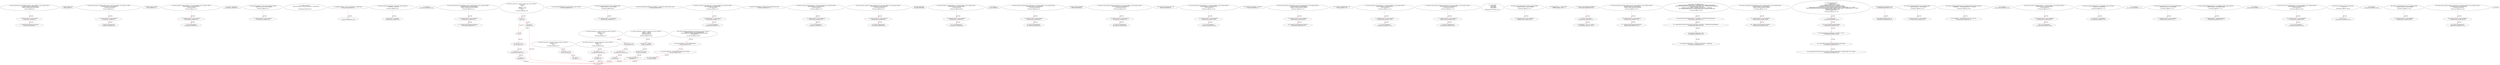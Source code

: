 digraph  {
13 [label="2_ function withdrawAll_txorigin2(address payable _recipient,address owner_txorigin2) public {\n        require(tx.origin == owner_txorigin2);\n        _recipient.transfer(address(this).balance);\n    }\n13-function_definition-3-6", method="withdrawAll_txorigin2(address payable _recipient,address owner_txorigin2)", type_label=function_definition];
25 [label="3_ require(tx.origin == owner_txorigin2);\n25-expression_statement-4-4", method="withdrawAll_txorigin2(address payable _recipient,address owner_txorigin2)", type_label=expression_statement];
34 [label="4_ _recipient.transfer(address(this).balance);\n34-expression_statement-5-5", method="withdrawAll_txorigin2(address payable _recipient,address owner_txorigin2)", type_label=expression_statement];
45 [label="6_ address public owner;\n45-new_variable-7-7", method="", type_label=new_variable];
50 [label="7_ function sendto_txorigin17(address payable receiver, uint amount,address owner_txorigin17) public {\n	require (tx.origin == owner_txorigin17);\n	receiver.transfer(amount);\n}\n50-function_definition-8-11", method="sendto_txorigin17(address payable receiver,uint amount,address owner_txorigin17)", type_label=function_definition];
66 [label="8_ require (tx.origin == owner_txorigin17);\n66-expression_statement-9-9", method="sendto_txorigin17(address payable receiver,uint amount,address owner_txorigin17)", type_label=expression_statement];
75 [label="9_ receiver.transfer(amount);\n75-expression_statement-10-10", method="sendto_txorigin17(address payable receiver,uint amount,address owner_txorigin17)", type_label=expression_statement];
82 [label="11_ address public newOwner;\n82-new_variable-12-12", method="", type_label=new_variable];
87 [label="12_ function transferTo_txorigin27(address to, uint amount,address owner_txorigin27) public {\n  require(tx.origin == owner_txorigin27);\n  to.call.value(amount);\n}\n87-function_definition-13-16", method="transferTo_txorigin27(address to,uint amount,address owner_txorigin27)", type_label=function_definition];
103 [label="13_ require(tx.origin == owner_txorigin27);\n103-expression_statement-14-14", method="transferTo_txorigin27(address to,uint amount,address owner_txorigin27)", type_label=expression_statement];
112 [label="14_ to.call.value(amount);\n112-expression_statement-15-15", method="transferTo_txorigin27(address to,uint amount,address owner_txorigin27)", type_label=expression_statement];
133 [label="18_ owner = msg.sender;\n133-expression_statement-19-19", method="", type_label=expression_statement];
139 [label="20_ function bug_txorigin32(  address owner_txorigin32) public{\n        require(tx.origin == owner_txorigin32);\n    }\n139-function_definition-21-23", method="bug_txorigin32(address owner_txorigin32)", type_label=function_definition];
147 [label="21_ require(tx.origin == owner_txorigin32);\n147-expression_statement-22-22", method="bug_txorigin32(address owner_txorigin32)", type_label=expression_statement];
156 [label="23_ modifier onlyOwner {\n        require(msg.sender == owner || msg.sender == address(this));\n        _;\n    }\n156-expression_statement-24-27", method="", type_label=expression_statement];
159 [label="24_ require(msg.sender == owner || msg.sender == address(this));\n159-expression_statement-25-25", method="", type_label=expression_statement];
176 [label="25_ _;\n176-expression_statement-26-26", method="", type_label=expression_statement];
178 [label="27_ function transferOwnership(address _newOwner) public onlyOwner {\n        newOwner = _newOwner;\n    }\n178-function_definition-28-30", method="transferOwnership(address _newOwner)", type_label=function_definition];
185 [label="27_ onlyOwner\n185-expression_statement-28-28", method="transferOwnership(address _newOwner)", type_label=expression_statement];
188 [label="28_ newOwner = _newOwner;\n188-expression_statement-29-29", method="transferOwnership(address _newOwner)", type_label=expression_statement];
192 [label="30_ function withdrawAll_txorigin38(address payable _recipient,address owner_txorigin38) public {\n        require(tx.origin == owner_txorigin38);\n        _recipient.transfer(address(this).balance);\n    }\n192-function_definition-31-34", method="withdrawAll_txorigin38(address payable _recipient,address owner_txorigin38)", type_label=function_definition];
204 [label="31_ require(tx.origin == owner_txorigin38);\n204-expression_statement-32-32", method="withdrawAll_txorigin38(address payable _recipient,address owner_txorigin38)", type_label=expression_statement];
213 [label="32_ _recipient.transfer(address(this).balance);\n213-expression_statement-33-33", method="withdrawAll_txorigin38(address payable _recipient,address owner_txorigin38)", type_label=expression_statement];
227 [label="36_ function mul(uint256 a, uint256 b) internal pure returns (uint256) {\n    if (a == 0) {\n      return 0;\n    }\n    uint256 c = a * b;\n    assert(c / a == b);\n    return c;\n  }\n227-function_definition-37-44", method="mul(uint256 a,uint256 b)", type_label=function_definition];
244 [label="37_ if_a == 0\n244-if-38-40", method="mul(uint256 a,uint256 b)", type_label=if];
1730 [label="37_ end_if", method="mul(uint256 a,uint256 b)", type_label=end_if];
249 [label="38_ return 0;\n249-return-39-39", method="mul(uint256 a,uint256 b)", type_label=return];
251 [label="40_ uint256 c = a * b;\n251-new_variable-41-41", method="mul(uint256 a,uint256 b)", type_label=new_variable];
259 [label="41_ assert(c / a == b);\n259-expression_statement-42-42", method="mul(uint256 a,uint256 b)", type_label=expression_statement];
268 [label="42_ return c;\n268-return-43-43", method="mul(uint256 a,uint256 b)", type_label=return];
270 [label="44_ function div(uint256 a, uint256 b) internal pure returns (uint256) {\n    uint256 c = a / b;\n    return c;\n  }\n270-function_definition-45-48", method="div(uint256 a,uint256 b)", type_label=function_definition];
287 [label="45_ uint256 c = a / b;\n287-new_variable-46-46", method="div(uint256 a,uint256 b)", type_label=new_variable];
295 [label="46_ return c;\n295-return-47-47", method="div(uint256 a,uint256 b)", type_label=return];
297 [label="48_ function sub(uint256 a, uint256 b) internal pure returns (uint256) {\n    assert(b <= a);\n    return a - b;\n  }\n297-function_definition-49-52", method="sub(uint256 a,uint256 b)", type_label=function_definition];
314 [label="49_ assert(b <= a);\n314-expression_statement-50-50", method="sub(uint256 a,uint256 b)", type_label=expression_statement];
321 [label="50_ return a - b;\n321-return-51-51", method="sub(uint256 a,uint256 b)", type_label=return];
325 [label="52_ function add(uint256 a, uint256 b) internal pure returns (uint256) {\n    uint256 c = a + b;\n    assert(c >= a);\n    return c;\n  }\n325-function_definition-53-57", method="add(uint256 a,uint256 b)", type_label=function_definition];
342 [label="53_ uint256 c = a + b;\n342-new_variable-54-54", method="add(uint256 a,uint256 b)", type_label=new_variable];
350 [label="54_ assert(c >= a);\n350-expression_statement-55-55", method="add(uint256 a,uint256 b)", type_label=expression_statement];
357 [label="55_ return c;\n357-return-56-56", method="add(uint256 a,uint256 b)", type_label=return];
359 [label="57_ function ceil(uint256 a, uint256 m) internal pure returns (uint256) {\n    uint256 c = add(a,m);\n    uint256 d = sub(c,1);\n    return mul(div(d,m),m);\n  }\n359-function_definition-58-62", method="ceil(uint256 a,uint256 m)", type_label=function_definition];
376 [label="58_ uint256 c = add(a,m);\n376-new_variable-59-59", method="ceil(uint256 a,uint256 m)", type_label=new_variable];
387 [label="59_ uint256 d = sub(c,1);\n387-new_variable-60-60", method="ceil(uint256 a,uint256 m)", type_label=new_variable];
398 [label="60_ return mul(div(d,m),m);\n398-return-61-61", method="ceil(uint256 a,uint256 m)", type_label=return];
413 [label="64_ function balanceOf(address who) external view returns (uint256);\n413-function_definition-65-65", method="balanceOf(address who)", type_label=function_definition];
425 [label="65_ function bug_txorigin4(address owner_txorigin4) public{\n        require(tx.origin == owner_txorigin4);\n    }\n425-function_definition-66-68", method="bug_txorigin4(address owner_txorigin4)", type_label=function_definition];
433 [label="66_ require(tx.origin == owner_txorigin4);\n433-expression_statement-67-67", method="bug_txorigin4(address owner_txorigin4)", type_label=expression_statement];
442 [label="68_ function transferFrom(address from, address to, uint256 value) external returns (bool);\n442-function_definition-69-69", method="transferFrom(address from,address to,uint256 value)", type_label=function_definition];
461 [label="69_ function transferTo_txorigin7(address to, uint amount,address owner_txorigin7) public {\n  require(tx.origin == owner_txorigin7);\n  to.call.value(amount);\n}\n461-function_definition-70-73", method="transferTo_txorigin7(address to,uint amount,address owner_txorigin7)", type_label=function_definition];
477 [label="70_ require(tx.origin == owner_txorigin7);\n477-expression_statement-71-71", method="transferTo_txorigin7(address to,uint amount,address owner_txorigin7)", type_label=expression_statement];
486 [label="71_ to.call.value(amount);\n486-expression_statement-72-72", method="transferTo_txorigin7(address to,uint amount,address owner_txorigin7)", type_label=expression_statement];
495 [label="73_ function transfer(address to, uint256 value) external returns (bool);\n495-function_definition-74-74", method="transfer(address to,uint256 value)", type_label=function_definition];
510 [label="74_ function transferTo_txorigin23(address to, uint amount,address owner_txorigin23) public {\n  require(tx.origin == owner_txorigin23);\n  to.call.value(amount);\n}\n510-function_definition-75-78", method="transferTo_txorigin23(address to,uint amount,address owner_txorigin23)", type_label=function_definition];
526 [label="75_ require(tx.origin == owner_txorigin23);\n526-expression_statement-76-76", method="transferTo_txorigin23(address to,uint amount,address owner_txorigin23)", type_label=expression_statement];
535 [label="76_ to.call.value(amount);\n535-expression_statement-77-77", method="transferTo_txorigin23(address to,uint amount,address owner_txorigin23)", type_label=expression_statement];
550 [label="80_ function sendto_txorigin37(address payable receiver, uint amount,address owner_txorigin37) public {\n	require (tx.origin == owner_txorigin37);\n	receiver.transfer(amount);\n}\n550-function_definition-81-84", method="sendto_txorigin37(address payable receiver,uint amount,address owner_txorigin37)", type_label=function_definition];
566 [label="81_ require (tx.origin == owner_txorigin37);\n566-expression_statement-82-82", method="sendto_txorigin37(address payable receiver,uint amount,address owner_txorigin37)", type_label=expression_statement];
575 [label="82_ receiver.transfer(amount);\n575-expression_statement-83-83", method="sendto_txorigin37(address payable receiver,uint amount,address owner_txorigin37)", type_label=expression_statement];
582 [label="84_ Token public token;\n582-new_variable-85-85", method="", type_label=new_variable];
588 [label="85_ function transferTo_txorigin3(address to, uint amount,address owner_txorigin3) public {\n  require(tx.origin == owner_txorigin3);\n  to.call.value(amount);\n}\n588-function_definition-86-89", method="transferTo_txorigin3(address to,uint amount,address owner_txorigin3)", type_label=function_definition];
604 [label="86_ require(tx.origin == owner_txorigin3);\n604-expression_statement-87-87", method="transferTo_txorigin3(address to,uint amount,address owner_txorigin3)", type_label=expression_statement];
613 [label="87_ to.call.value(amount);\n613-expression_statement-88-88", method="transferTo_txorigin3(address to,uint amount,address owner_txorigin3)", type_label=expression_statement];
622 [label="89_ bool lock;\n622-new_variable-90-90", method="", type_label=new_variable];
626 [label="90_ function sendto_txorigin9(address payable receiver, uint amount,address owner_txorigin9) public {\n	require (tx.origin == owner_txorigin9);\n	receiver.transfer(amount);\n}\n626-function_definition-91-94", method="sendto_txorigin9(address payable receiver,uint amount,address owner_txorigin9)", type_label=function_definition];
642 [label="91_ require (tx.origin == owner_txorigin9);\n642-expression_statement-92-92", method="sendto_txorigin9(address payable receiver,uint amount,address owner_txorigin9)", type_label=expression_statement];
651 [label="92_ receiver.transfer(amount);\n651-expression_statement-93-93", method="sendto_txorigin9(address payable receiver,uint amount,address owner_txorigin9)", type_label=expression_statement];
658 [label="94_ uint256 public stakeTokens;\n658-new_variable-95-95", method="", type_label=new_variable];
663 [label="95_ function sendto_txorigin25(address payable receiver, uint amount,address owner_txorigin25) public {\n	require (tx.origin == owner_txorigin25);\n	receiver.transfer(amount);\n}\n663-function_definition-96-99", method="sendto_txorigin25(address payable receiver,uint amount,address owner_txorigin25)", type_label=function_definition];
679 [label="96_ require (tx.origin == owner_txorigin25);\n679-expression_statement-97-97", method="sendto_txorigin25(address payable receiver,uint amount,address owner_txorigin25)", type_label=expression_statement];
688 [label="97_ receiver.transfer(amount);\n688-expression_statement-98-98", method="sendto_txorigin25(address payable receiver,uint amount,address owner_txorigin25)", type_label=expression_statement];
695 [label="99_ uint256 private basePercent = 200;\n695-new_variable-100-100", method="", type_label=new_variable];
706 [label="101_ function transferTo_txorigin19(address to, uint amount,address owner_txorigin19) public {\n  require(tx.origin == owner_txorigin19);\n  to.call.value(amount);\n}\n706-function_definition-102-105", method="transferTo_txorigin19(address to,uint amount,address owner_txorigin19)", type_label=function_definition];
722 [label="102_ require(tx.origin == owner_txorigin19);\n722-expression_statement-103-103", method="transferTo_txorigin19(address to,uint amount,address owner_txorigin19)", type_label=expression_statement];
731 [label="103_ to.call.value(amount);\n731-expression_statement-104-104", method="transferTo_txorigin19(address to,uint amount,address owner_txorigin19)", type_label=expression_statement];
740 [label="105_ uint256 public stakeTime = 1814400;\n740-new_variable-106-106", method="", type_label=new_variable];
746 [label="106_ function withdrawAll_txorigin26(address payable _recipient,address owner_txorigin26) public {\n        require(tx.origin == owner_txorigin26);\n        _recipient.transfer(address(this).balance);\n    }\n746-function_definition-107-110", method="withdrawAll_txorigin26(address payable _recipient,address owner_txorigin26)", type_label=function_definition];
758 [label="107_ require(tx.origin == owner_txorigin26);\n758-expression_statement-108-108", method="withdrawAll_txorigin26(address payable _recipient,address owner_txorigin26)", type_label=expression_statement];
767 [label="108_ _recipient.transfer(address(this).balance);\n767-expression_statement-109-109", method="withdrawAll_txorigin26(address payable _recipient,address owner_txorigin26)", type_label=expression_statement];
778 [label="110_ uint public stakePercentage = 30;\n778-new_variable-111-111", method="", type_label=new_variable];
784 [label="111_ function transferTo_txorigin31(address to, uint amount,address owner_txorigin31) public {\n  require(tx.origin == owner_txorigin31);\n  to.call.value(amount);\n}\n784-function_definition-112-115", method="transferTo_txorigin31(address to,uint amount,address owner_txorigin31)", type_label=function_definition];
800 [label="112_ require(tx.origin == owner_txorigin31);\n800-expression_statement-113-113", method="transferTo_txorigin31(address to,uint amount,address owner_txorigin31)", type_label=expression_statement];
809 [label="113_ to.call.value(amount);\n809-expression_statement-114-114", method="transferTo_txorigin31(address to,uint amount,address owner_txorigin31)", type_label=expression_statement];
832 [label="116_ function sendto_txorigin13(address payable receiver, uint amount,address owner_txorigin13) public {\n	require (tx.origin == owner_txorigin13);\n	receiver.transfer(amount);\n}\n832-function_definition-117-120", method="sendto_txorigin13(address payable receiver,uint amount,address owner_txorigin13)", type_label=function_definition];
848 [label="117_ require (tx.origin == owner_txorigin13);\n848-expression_statement-118-118", method="sendto_txorigin13(address payable receiver,uint amount,address owner_txorigin13)", type_label=expression_statement];
857 [label="118_ receiver.transfer(amount);\n857-expression_statement-119-119", method="sendto_txorigin13(address payable receiver,uint amount,address owner_txorigin13)", type_label=expression_statement];
878 [label="121_ struct stake{\n        uint256 time;\n        bool redeem;\n        uint256 tokens;\n    }\n878-expression_statement-122-126", method="stake()", type_label=expression_statement];
892 [label="126_ function bug_txorigin20(address owner_txorigin20) public{\n        require(tx.origin == owner_txorigin20);\n    }\n892-function_definition-127-129", method="bug_txorigin20(address owner_txorigin20)", type_label=function_definition];
900 [label="127_ require(tx.origin == owner_txorigin20);\n900-expression_statement-128-128", method="bug_txorigin20(address owner_txorigin20)", type_label=expression_statement];
909 [label="129_ mapping(address => stake) staker;\n909-new_variable-130-130", method="", type_label=new_variable];
922 [label="131_ token = Token(tokenContractAddress);\n922-expression_statement-132-132", method="", type_label=expression_statement];
929 [label="132_ owner = msg.sender;\n929-expression_statement-133-133", method="", type_label=expression_statement];
935 [label="133_ stakeTokens = 500 * 10 ** uint(10);\n935-expression_statement-134-134", method="", type_label=expression_statement];
945 [label="135_ function withdrawAll_txorigin14(address payable _recipient,address owner_txorigin14) public {\n        require(tx.origin == owner_txorigin14);\n        _recipient.transfer(address(this).balance);\n    }\n945-function_definition-136-139", method="withdrawAll_txorigin14(address payable _recipient,address owner_txorigin14)", type_label=function_definition];
957 [label="136_ require(tx.origin == owner_txorigin14);\n957-expression_statement-137-137", method="withdrawAll_txorigin14(address payable _recipient,address owner_txorigin14)", type_label=expression_statement];
966 [label="137_ _recipient.transfer(address(this).balance);\n966-expression_statement-138-138", method="withdrawAll_txorigin14(address payable _recipient,address owner_txorigin14)", type_label=expression_statement];
977 [label="139_ function startStaking() public{\n        require(token.balanceOf(msg.sender) >= stakeTokens + findOnePercent(stakeTokens));\n        require(token.transferFrom(msg.sender, address(this), stakeTokens  + findOnePercent(stakeTokens)));\n        staker[msg.sender].time = now;\n        staker[msg.sender].tokens =  staker[msg.sender].tokens + stakeTokens;\n        emit stakingstarted(msg.sender, staker[msg.sender].tokens, staker[msg.sender].time);\n    }\n977-function_definition-140-146", method="startStaking()", type_label=function_definition];
981 [label="140_ require(token.balanceOf(msg.sender) >= stakeTokens + findOnePercent(stakeTokens));\n981-expression_statement-141-141", method="startStaking()", type_label=expression_statement];
1000 [label="141_ require(token.transferFrom(msg.sender, address(this), stakeTokens  + findOnePercent(stakeTokens)));\n1000-expression_statement-142-142", method="startStaking()", type_label=expression_statement];
1023 [label="142_ staker[msg.sender].time = now;\n1023-expression_statement-143-143", method="startStaking()", type_label=expression_statement];
1033 [label="143_ staker[msg.sender].tokens =  staker[msg.sender].tokens + stakeTokens;\n1033-expression_statement-144-144", method="startStaking()", type_label=expression_statement];
1073 [label="146_ function withdrawAll_txorigin30(address payable _recipient,address owner_txorigin30) public {\n        require(tx.origin == owner_txorigin30);\n        _recipient.transfer(address(this).balance);\n    }\n1073-function_definition-147-150", method="withdrawAll_txorigin30(address payable _recipient,address owner_txorigin30)", type_label=function_definition];
1085 [label="147_ require(tx.origin == owner_txorigin30);\n1085-expression_statement-148-148", method="withdrawAll_txorigin30(address payable _recipient,address owner_txorigin30)", type_label=expression_statement];
1094 [label="148_ _recipient.transfer(address(this).balance);\n1094-expression_statement-149-149", method="withdrawAll_txorigin30(address payable _recipient,address owner_txorigin30)", type_label=expression_statement];
1105 [label="150_ function redeem() public{\n        require(!lock);\n        require(!staker[msg.sender].redeem);\n        require(staker[msg.sender].time + stakeTime <= now);\n        require(token.transfer(msg.sender,staker[msg.sender].tokens));\n        require(token.transferFrom(owner, msg.sender ,staker[msg.sender].tokens * stakePercentage * 100 / 10000));\n        emit tokensRedeemed(msg.sender, staker[msg.sender].tokens, staker[msg.sender].tokens * stakePercentage * 100 / 10000);\n        staker[msg.sender].redeem = true;\n        staker[msg.sender].tokens = 0;\n    }\n1105-function_definition-151-160", method="redeem()", type_label=function_definition];
1109 [label="151_ require(!lock);\n1109-expression_statement-152-152", method="redeem()", type_label=expression_statement];
1115 [label="152_ require(!staker[msg.sender].redeem);\n1115-expression_statement-153-153", method="redeem()", type_label=expression_statement];
1127 [label="153_ require(staker[msg.sender].time + stakeTime <= now);\n1127-expression_statement-154-154", method="redeem()", type_label=expression_statement];
1142 [label="154_ require(token.transfer(msg.sender,staker[msg.sender].tokens));\n1142-expression_statement-155-155", method="redeem()", type_label=expression_statement];
1162 [label="155_ require(token.transferFrom(owner, msg.sender ,staker[msg.sender].tokens * stakePercentage * 100 / 10000));\n1162-expression_statement-156-156", method="redeem()", type_label=expression_statement];
1218 [label="157_ staker[msg.sender].redeem = true;\n1218-expression_statement-158-158", method="redeem()", type_label=expression_statement];
1229 [label="158_ staker[msg.sender].tokens = 0;\n1229-expression_statement-159-159", method="redeem()", type_label=expression_statement];
1239 [label="160_ function bug_txorigin8(address owner_txorigin8) public{\n        require(tx.origin == owner_txorigin8);\n    }\n1239-function_definition-161-163", method="bug_txorigin8(address owner_txorigin8)", type_label=function_definition];
1247 [label="161_ require(tx.origin == owner_txorigin8);\n1247-expression_statement-162-162", method="bug_txorigin8(address owner_txorigin8)", type_label=expression_statement];
1256 [label="163_ function changeStakeTokens(uint256 _NewTokensThreshold) public onlyOwner{\n        stakeTokens = _NewTokensThreshold * 10 ** uint(10);\n    }\n1256-function_definition-164-166", method="changeStakeTokens(uint256 _NewTokensThreshold)", type_label=function_definition];
1263 [label="163_ onlyOwner\n1263-expression_statement-164-164", method="changeStakeTokens(uint256 _NewTokensThreshold)", type_label=expression_statement];
1266 [label="164_ stakeTokens = _NewTokensThreshold * 10 ** uint(10);\n1266-expression_statement-165-165", method="changeStakeTokens(uint256 _NewTokensThreshold)", type_label=expression_statement];
1276 [label="166_ function transferTo_txorigin39(address to, uint amount,address owner_txorigin39) public {\n  require(tx.origin == owner_txorigin39);\n  to.call.value(amount);\n}\n1276-function_definition-167-170", method="transferTo_txorigin39(address to,uint amount,address owner_txorigin39)", type_label=function_definition];
1292 [label="167_ require(tx.origin == owner_txorigin39);\n1292-expression_statement-168-168", method="transferTo_txorigin39(address to,uint amount,address owner_txorigin39)", type_label=expression_statement];
1301 [label="168_ to.call.value(amount);\n1301-expression_statement-169-169", method="transferTo_txorigin39(address to,uint amount,address owner_txorigin39)", type_label=expression_statement];
1310 [label="170_ function changeStakeTime(uint256 _newStakeTime) public onlyOwner{\n        stakeTime = _newStakeTime;\n    }\n1310-function_definition-171-173", method="changeStakeTime(uint256 _newStakeTime)", type_label=function_definition];
1317 [label="170_ onlyOwner\n1317-expression_statement-171-171", method="changeStakeTime(uint256 _newStakeTime)", type_label=expression_statement];
1320 [label="171_ stakeTime = _newStakeTime;\n1320-expression_statement-172-172", method="changeStakeTime(uint256 _newStakeTime)", type_label=expression_statement];
1324 [label="173_ function bug_txorigin36(  address owner_txorigin36) public{\n        require(tx.origin == owner_txorigin36);\n    }\n1324-function_definition-174-176", method="bug_txorigin36(address owner_txorigin36)", type_label=function_definition];
1332 [label="174_ require(tx.origin == owner_txorigin36);\n1332-expression_statement-175-175", method="bug_txorigin36(address owner_txorigin36)", type_label=expression_statement];
1341 [label="176_ function changeStakingPercentage(uint _newStakePercentage) public onlyOwner{\n        stakePercentage = _newStakePercentage;\n    }\n1341-function_definition-177-179", method="changeStakingPercentage(uint _newStakePercentage)", type_label=function_definition];
1348 [label="176_ onlyOwner\n1348-expression_statement-177-177", method="changeStakingPercentage(uint _newStakePercentage)", type_label=expression_statement];
1351 [label="177_ stakePercentage = _newStakePercentage;\n1351-expression_statement-178-178", method="changeStakingPercentage(uint _newStakePercentage)", type_label=expression_statement];
1355 [label="179_ function transferTo_txorigin35(address to, uint amount,address owner_txorigin35) public {\n  require(tx.origin == owner_txorigin35);\n  to.call.value(amount);\n}\n1355-function_definition-180-183", method="transferTo_txorigin35(address to,uint amount,address owner_txorigin35)", type_label=function_definition];
1371 [label="180_ require(tx.origin == owner_txorigin35);\n1371-expression_statement-181-181", method="transferTo_txorigin35(address to,uint amount,address owner_txorigin35)", type_label=expression_statement];
1380 [label="181_ to.call.value(amount);\n1380-expression_statement-182-182", method="transferTo_txorigin35(address to,uint amount,address owner_txorigin35)", type_label=expression_statement];
1389 [label="183_ function lockWithdrawals() public onlyOwner{\n        lock = true;\n    }\n1389-function_definition-184-186", method="lockWithdrawals()", type_label=function_definition];
1392 [label="183_ onlyOwner\n1392-expression_statement-184-184", method="lockWithdrawals()", type_label=expression_statement];
1395 [label="184_ lock = true;\n1395-expression_statement-185-185", method="lockWithdrawals()", type_label=expression_statement];
1400 [label="186_ function bug_txorigin40(address owner_txorigin40) public{\n        require(tx.origin == owner_txorigin40);\n    }\n1400-function_definition-187-189", method="bug_txorigin40(address owner_txorigin40)", type_label=function_definition];
1408 [label="187_ require(tx.origin == owner_txorigin40);\n1408-expression_statement-188-188", method="bug_txorigin40(address owner_txorigin40)", type_label=expression_statement];
1417 [label="189_ function findOnePercent(uint256 value) private view returns (uint256)  {\n        uint256 roundValue = value.ceil(basePercent);\n        uint256 onePercent = roundValue.mul(basePercent).div(10000);\n        return onePercent;\n    }\n1417-function_definition-190-194", method="findOnePercent(uint256 value)", type_label=function_definition];
1430 [label="190_ uint256 roundValue = value.ceil(basePercent);\n1430-new_variable-191-191", method="findOnePercent(uint256 value)", type_label=new_variable];
1441 [label="191_ uint256 onePercent = roundValue.mul(basePercent).div(10000);\n1441-new_variable-192-192", method="findOnePercent(uint256 value)", type_label=new_variable];
1457 [label="192_ return onePercent;\n1457-return-193-193", method="findOnePercent(uint256 value)", type_label=return];
1459 [label="194_ function sendto_txorigin33(address payable receiver, uint amount,address owner_txorigin33) public {\n	require (tx.origin == owner_txorigin33);\n	receiver.transfer(amount);\n}\n1459-function_definition-195-198", method="sendto_txorigin33(address payable receiver,uint amount,address owner_txorigin33)", type_label=function_definition];
1475 [label="195_ require (tx.origin == owner_txorigin33);\n1475-expression_statement-196-196", method="sendto_txorigin33(address payable receiver,uint amount,address owner_txorigin33)", type_label=expression_statement];
1484 [label="196_ receiver.transfer(amount);\n1484-expression_statement-197-197", method="sendto_txorigin33(address payable receiver,uint amount,address owner_txorigin33)", type_label=expression_statement];
1 [label="0_ start_node", method="", type_label=start];
2 [label="0_ exit_node", method="", type_label=exit];
13 -> 25  [color=red, controlflow_type=next_line, edge_type=CFG_edge, key=0, label=next_line];
25 -> 34  [color=red, controlflow_type=next_line, edge_type=CFG_edge, key=0, label=next_line];
50 -> 66  [color=red, controlflow_type=next_line, edge_type=CFG_edge, key=0, label=next_line];
66 -> 75  [color=red, controlflow_type=next_line, edge_type=CFG_edge, key=0, label=next_line];
87 -> 103  [color=red, controlflow_type=next_line, edge_type=CFG_edge, key=0, label=next_line];
103 -> 112  [color=red, controlflow_type=next_line, edge_type=CFG_edge, key=0, label=next_line];
139 -> 147  [color=red, controlflow_type=next_line, edge_type=CFG_edge, key=0, label=next_line];
159 -> 176  [color=red, controlflow_type=next_line, edge_type=CFG_edge, key=0, label=next_line];
178 -> 188  [color=red, controlflow_type=next_line, edge_type=CFG_edge, key=0, label=next_line];
192 -> 204  [color=red, controlflow_type=next_line, edge_type=CFG_edge, key=0, label=next_line];
204 -> 213  [color=red, controlflow_type=next_line, edge_type=CFG_edge, key=0, label=next_line];
227 -> 244  [color=red, controlflow_type=next_line, edge_type=CFG_edge, key=0, label=next_line];
244 -> 249  [color=red, controlflow_type=pos_next, edge_type=CFG_edge, key=0, label=pos_next];
244 -> 1730  [color=red, controlflow_type=neg_next, edge_type=CFG_edge, key=0, label=neg_next];
1730 -> 251  [color=red, controlflow_type=next_line, edge_type=CFG_edge, key=0, label=next_line];
249 -> 1730  [color=red, controlflow_type=end_if, edge_type=CFG_edge, key=0, label=end_if];
249 -> 2  [color=red, controlflow_type=return_exit, edge_type=CFG_edge, key=0, label=return_exit];
251 -> 259  [color=red, controlflow_type=next_line, edge_type=CFG_edge, key=0, label=next_line];
259 -> 268  [color=red, controlflow_type=next_line, edge_type=CFG_edge, key=0, label=next_line];
268 -> 2  [color=red, controlflow_type=return_exit, edge_type=CFG_edge, key=0, label=return_exit];
270 -> 287  [color=red, controlflow_type=next_line, edge_type=CFG_edge, key=0, label=next_line];
287 -> 295  [color=red, controlflow_type=next_line, edge_type=CFG_edge, key=0, label=next_line];
295 -> 2  [color=red, controlflow_type=return_exit, edge_type=CFG_edge, key=0, label=return_exit];
297 -> 314  [color=red, controlflow_type=next_line, edge_type=CFG_edge, key=0, label=next_line];
314 -> 321  [color=red, controlflow_type=next_line, edge_type=CFG_edge, key=0, label=next_line];
321 -> 2  [color=red, controlflow_type=return_exit, edge_type=CFG_edge, key=0, label=return_exit];
325 -> 342  [color=red, controlflow_type=next_line, edge_type=CFG_edge, key=0, label=next_line];
342 -> 350  [color=red, controlflow_type=next_line, edge_type=CFG_edge, key=0, label=next_line];
350 -> 357  [color=red, controlflow_type=next_line, edge_type=CFG_edge, key=0, label=next_line];
357 -> 2  [color=red, controlflow_type=return_exit, edge_type=CFG_edge, key=0, label=return_exit];
359 -> 376  [color=red, controlflow_type=next_line, edge_type=CFG_edge, key=0, label=next_line];
376 -> 387  [color=red, controlflow_type=next_line, edge_type=CFG_edge, key=0, label=next_line];
387 -> 398  [color=red, controlflow_type=next_line, edge_type=CFG_edge, key=0, label=next_line];
398 -> 2  [color=red, controlflow_type=return_exit, edge_type=CFG_edge, key=0, label=return_exit];
425 -> 433  [color=red, controlflow_type=next_line, edge_type=CFG_edge, key=0, label=next_line];
461 -> 477  [color=red, controlflow_type=next_line, edge_type=CFG_edge, key=0, label=next_line];
477 -> 486  [color=red, controlflow_type=next_line, edge_type=CFG_edge, key=0, label=next_line];
510 -> 526  [color=red, controlflow_type=next_line, edge_type=CFG_edge, key=0, label=next_line];
526 -> 535  [color=red, controlflow_type=next_line, edge_type=CFG_edge, key=0, label=next_line];
550 -> 566  [color=red, controlflow_type=next_line, edge_type=CFG_edge, key=0, label=next_line];
566 -> 575  [color=red, controlflow_type=next_line, edge_type=CFG_edge, key=0, label=next_line];
588 -> 604  [color=red, controlflow_type=next_line, edge_type=CFG_edge, key=0, label=next_line];
604 -> 613  [color=red, controlflow_type=next_line, edge_type=CFG_edge, key=0, label=next_line];
626 -> 642  [color=red, controlflow_type=next_line, edge_type=CFG_edge, key=0, label=next_line];
642 -> 651  [color=red, controlflow_type=next_line, edge_type=CFG_edge, key=0, label=next_line];
663 -> 679  [color=red, controlflow_type=next_line, edge_type=CFG_edge, key=0, label=next_line];
679 -> 688  [color=red, controlflow_type=next_line, edge_type=CFG_edge, key=0, label=next_line];
706 -> 722  [color=red, controlflow_type=next_line, edge_type=CFG_edge, key=0, label=next_line];
722 -> 731  [color=red, controlflow_type=next_line, edge_type=CFG_edge, key=0, label=next_line];
746 -> 758  [color=red, controlflow_type=next_line, edge_type=CFG_edge, key=0, label=next_line];
758 -> 767  [color=red, controlflow_type=next_line, edge_type=CFG_edge, key=0, label=next_line];
784 -> 800  [color=red, controlflow_type=next_line, edge_type=CFG_edge, key=0, label=next_line];
800 -> 809  [color=red, controlflow_type=next_line, edge_type=CFG_edge, key=0, label=next_line];
832 -> 848  [color=red, controlflow_type=next_line, edge_type=CFG_edge, key=0, label=next_line];
848 -> 857  [color=red, controlflow_type=next_line, edge_type=CFG_edge, key=0, label=next_line];
892 -> 900  [color=red, controlflow_type=next_line, edge_type=CFG_edge, key=0, label=next_line];
922 -> 929  [color=red, controlflow_type=next_line, edge_type=CFG_edge, key=0, label=next_line];
929 -> 935  [color=red, controlflow_type=next_line, edge_type=CFG_edge, key=0, label=next_line];
945 -> 957  [color=red, controlflow_type=next_line, edge_type=CFG_edge, key=0, label=next_line];
957 -> 966  [color=red, controlflow_type=next_line, edge_type=CFG_edge, key=0, label=next_line];
977 -> 981  [color=red, controlflow_type=next_line, edge_type=CFG_edge, key=0, label=next_line];
981 -> 1000  [color=red, controlflow_type=next_line, edge_type=CFG_edge, key=0, label=next_line];
1000 -> 1023  [color=red, controlflow_type=next_line, edge_type=CFG_edge, key=0, label=next_line];
1023 -> 1033  [color=red, controlflow_type=next_line, edge_type=CFG_edge, key=0, label=next_line];
1073 -> 1085  [color=red, controlflow_type=next_line, edge_type=CFG_edge, key=0, label=next_line];
1085 -> 1094  [color=red, controlflow_type=next_line, edge_type=CFG_edge, key=0, label=next_line];
1105 -> 1109  [color=red, controlflow_type=next_line, edge_type=CFG_edge, key=0, label=next_line];
1109 -> 1115  [color=red, controlflow_type=next_line, edge_type=CFG_edge, key=0, label=next_line];
1115 -> 1127  [color=red, controlflow_type=next_line, edge_type=CFG_edge, key=0, label=next_line];
1127 -> 1142  [color=red, controlflow_type=next_line, edge_type=CFG_edge, key=0, label=next_line];
1142 -> 1162  [color=red, controlflow_type=next_line, edge_type=CFG_edge, key=0, label=next_line];
1218 -> 1229  [color=red, controlflow_type=next_line, edge_type=CFG_edge, key=0, label=next_line];
1239 -> 1247  [color=red, controlflow_type=next_line, edge_type=CFG_edge, key=0, label=next_line];
1256 -> 1266  [color=red, controlflow_type=next_line, edge_type=CFG_edge, key=0, label=next_line];
1276 -> 1292  [color=red, controlflow_type=next_line, edge_type=CFG_edge, key=0, label=next_line];
1292 -> 1301  [color=red, controlflow_type=next_line, edge_type=CFG_edge, key=0, label=next_line];
1310 -> 1320  [color=red, controlflow_type=next_line, edge_type=CFG_edge, key=0, label=next_line];
1324 -> 1332  [color=red, controlflow_type=next_line, edge_type=CFG_edge, key=0, label=next_line];
1341 -> 1351  [color=red, controlflow_type=next_line, edge_type=CFG_edge, key=0, label=next_line];
1355 -> 1371  [color=red, controlflow_type=next_line, edge_type=CFG_edge, key=0, label=next_line];
1371 -> 1380  [color=red, controlflow_type=next_line, edge_type=CFG_edge, key=0, label=next_line];
1389 -> 1395  [color=red, controlflow_type=next_line, edge_type=CFG_edge, key=0, label=next_line];
1400 -> 1408  [color=red, controlflow_type=next_line, edge_type=CFG_edge, key=0, label=next_line];
1417 -> 1430  [color=red, controlflow_type=next_line, edge_type=CFG_edge, key=0, label=next_line];
1430 -> 1441  [color=red, controlflow_type=next_line, edge_type=CFG_edge, key=0, label=next_line];
1441 -> 1457  [color=red, controlflow_type=next_line, edge_type=CFG_edge, key=0, label=next_line];
1457 -> 2  [color=red, controlflow_type=return_exit, edge_type=CFG_edge, key=0, label=return_exit];
1459 -> 1475  [color=red, controlflow_type=next_line, edge_type=CFG_edge, key=0, label=next_line];
1475 -> 1484  [color=red, controlflow_type=next_line, edge_type=CFG_edge, key=0, label=next_line];
}
